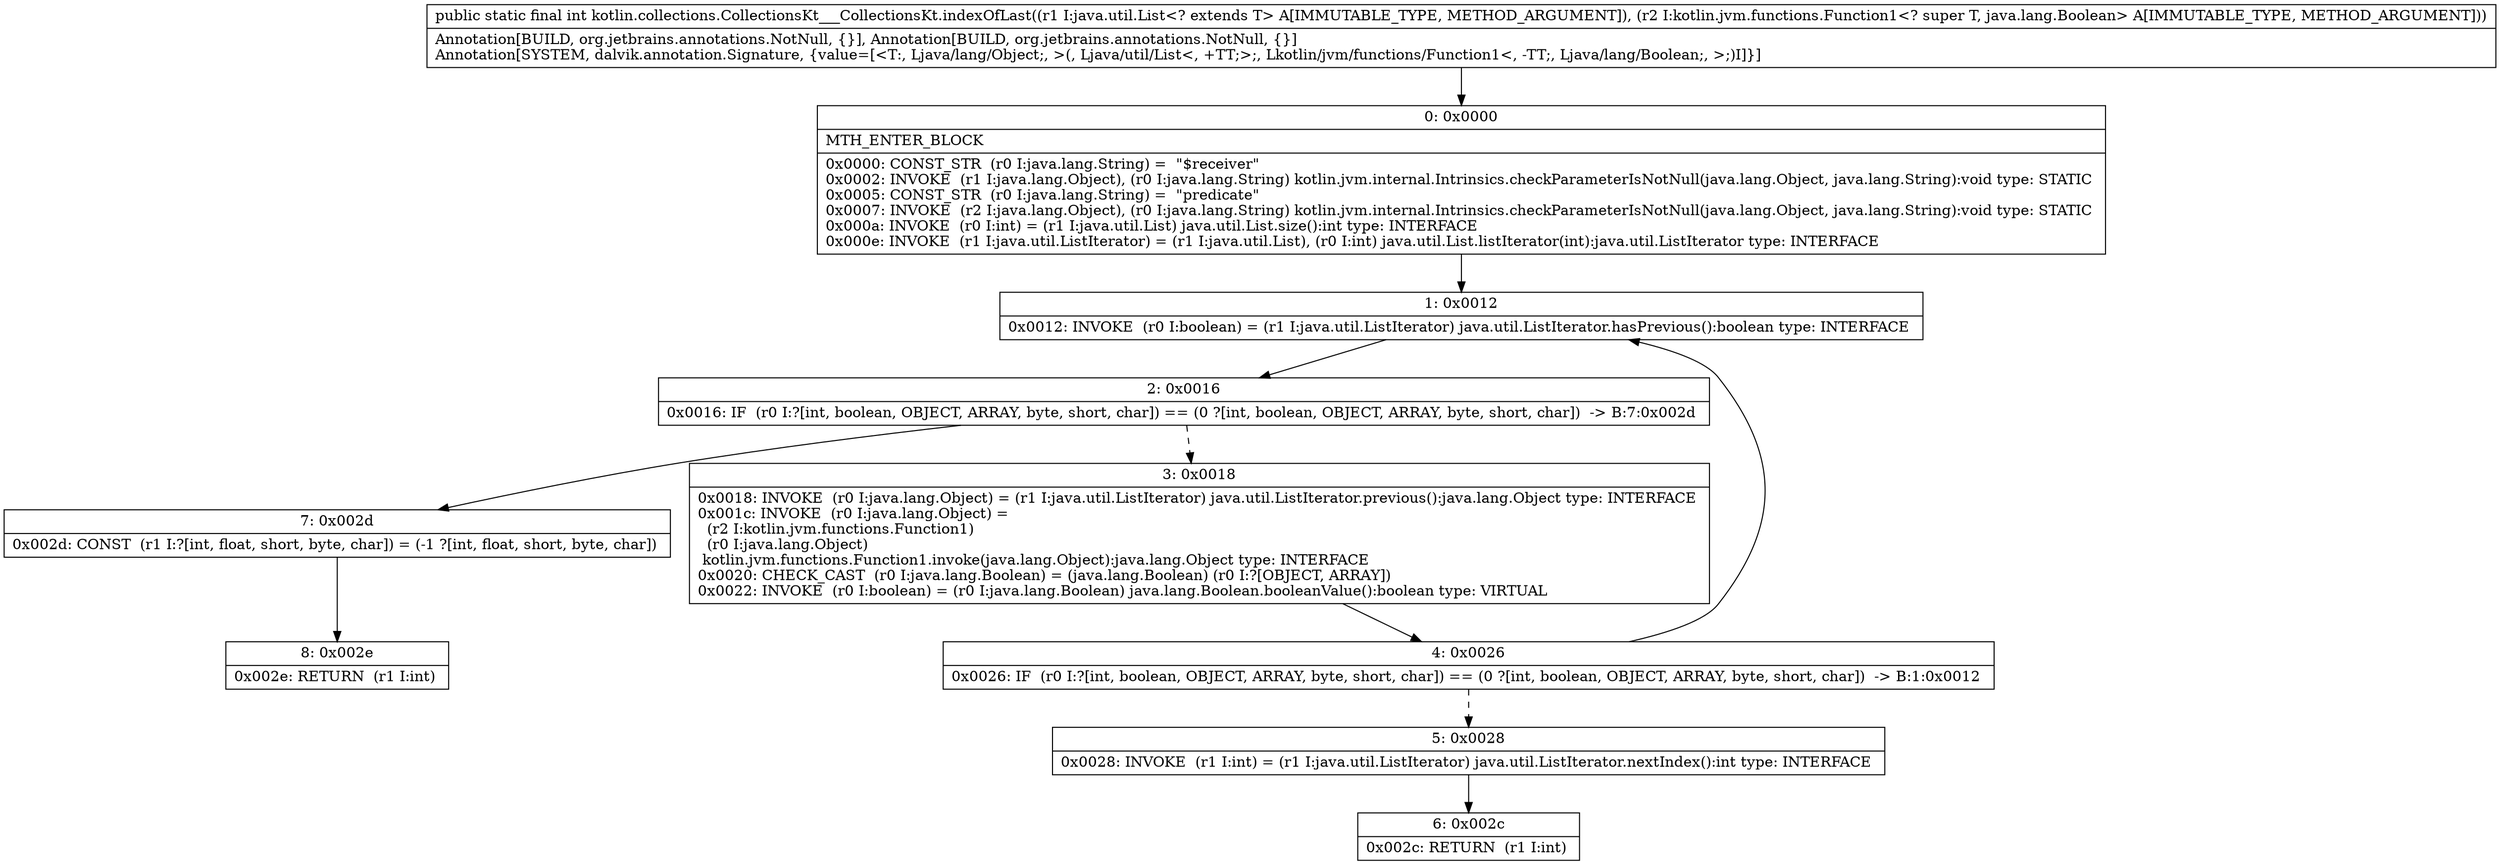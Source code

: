 digraph "CFG forkotlin.collections.CollectionsKt___CollectionsKt.indexOfLast(Ljava\/util\/List;Lkotlin\/jvm\/functions\/Function1;)I" {
Node_0 [shape=record,label="{0\:\ 0x0000|MTH_ENTER_BLOCK\l|0x0000: CONST_STR  (r0 I:java.lang.String) =  \"$receiver\" \l0x0002: INVOKE  (r1 I:java.lang.Object), (r0 I:java.lang.String) kotlin.jvm.internal.Intrinsics.checkParameterIsNotNull(java.lang.Object, java.lang.String):void type: STATIC \l0x0005: CONST_STR  (r0 I:java.lang.String) =  \"predicate\" \l0x0007: INVOKE  (r2 I:java.lang.Object), (r0 I:java.lang.String) kotlin.jvm.internal.Intrinsics.checkParameterIsNotNull(java.lang.Object, java.lang.String):void type: STATIC \l0x000a: INVOKE  (r0 I:int) = (r1 I:java.util.List) java.util.List.size():int type: INTERFACE \l0x000e: INVOKE  (r1 I:java.util.ListIterator) = (r1 I:java.util.List), (r0 I:int) java.util.List.listIterator(int):java.util.ListIterator type: INTERFACE \l}"];
Node_1 [shape=record,label="{1\:\ 0x0012|0x0012: INVOKE  (r0 I:boolean) = (r1 I:java.util.ListIterator) java.util.ListIterator.hasPrevious():boolean type: INTERFACE \l}"];
Node_2 [shape=record,label="{2\:\ 0x0016|0x0016: IF  (r0 I:?[int, boolean, OBJECT, ARRAY, byte, short, char]) == (0 ?[int, boolean, OBJECT, ARRAY, byte, short, char])  \-\> B:7:0x002d \l}"];
Node_3 [shape=record,label="{3\:\ 0x0018|0x0018: INVOKE  (r0 I:java.lang.Object) = (r1 I:java.util.ListIterator) java.util.ListIterator.previous():java.lang.Object type: INTERFACE \l0x001c: INVOKE  (r0 I:java.lang.Object) = \l  (r2 I:kotlin.jvm.functions.Function1)\l  (r0 I:java.lang.Object)\l kotlin.jvm.functions.Function1.invoke(java.lang.Object):java.lang.Object type: INTERFACE \l0x0020: CHECK_CAST  (r0 I:java.lang.Boolean) = (java.lang.Boolean) (r0 I:?[OBJECT, ARRAY]) \l0x0022: INVOKE  (r0 I:boolean) = (r0 I:java.lang.Boolean) java.lang.Boolean.booleanValue():boolean type: VIRTUAL \l}"];
Node_4 [shape=record,label="{4\:\ 0x0026|0x0026: IF  (r0 I:?[int, boolean, OBJECT, ARRAY, byte, short, char]) == (0 ?[int, boolean, OBJECT, ARRAY, byte, short, char])  \-\> B:1:0x0012 \l}"];
Node_5 [shape=record,label="{5\:\ 0x0028|0x0028: INVOKE  (r1 I:int) = (r1 I:java.util.ListIterator) java.util.ListIterator.nextIndex():int type: INTERFACE \l}"];
Node_6 [shape=record,label="{6\:\ 0x002c|0x002c: RETURN  (r1 I:int) \l}"];
Node_7 [shape=record,label="{7\:\ 0x002d|0x002d: CONST  (r1 I:?[int, float, short, byte, char]) = (\-1 ?[int, float, short, byte, char]) \l}"];
Node_8 [shape=record,label="{8\:\ 0x002e|0x002e: RETURN  (r1 I:int) \l}"];
MethodNode[shape=record,label="{public static final int kotlin.collections.CollectionsKt___CollectionsKt.indexOfLast((r1 I:java.util.List\<? extends T\> A[IMMUTABLE_TYPE, METHOD_ARGUMENT]), (r2 I:kotlin.jvm.functions.Function1\<? super T, java.lang.Boolean\> A[IMMUTABLE_TYPE, METHOD_ARGUMENT]))  | Annotation[BUILD, org.jetbrains.annotations.NotNull, \{\}], Annotation[BUILD, org.jetbrains.annotations.NotNull, \{\}]\lAnnotation[SYSTEM, dalvik.annotation.Signature, \{value=[\<T:, Ljava\/lang\/Object;, \>(, Ljava\/util\/List\<, +TT;\>;, Lkotlin\/jvm\/functions\/Function1\<, \-TT;, Ljava\/lang\/Boolean;, \>;)I]\}]\l}"];
MethodNode -> Node_0;
Node_0 -> Node_1;
Node_1 -> Node_2;
Node_2 -> Node_3[style=dashed];
Node_2 -> Node_7;
Node_3 -> Node_4;
Node_4 -> Node_1;
Node_4 -> Node_5[style=dashed];
Node_5 -> Node_6;
Node_7 -> Node_8;
}

